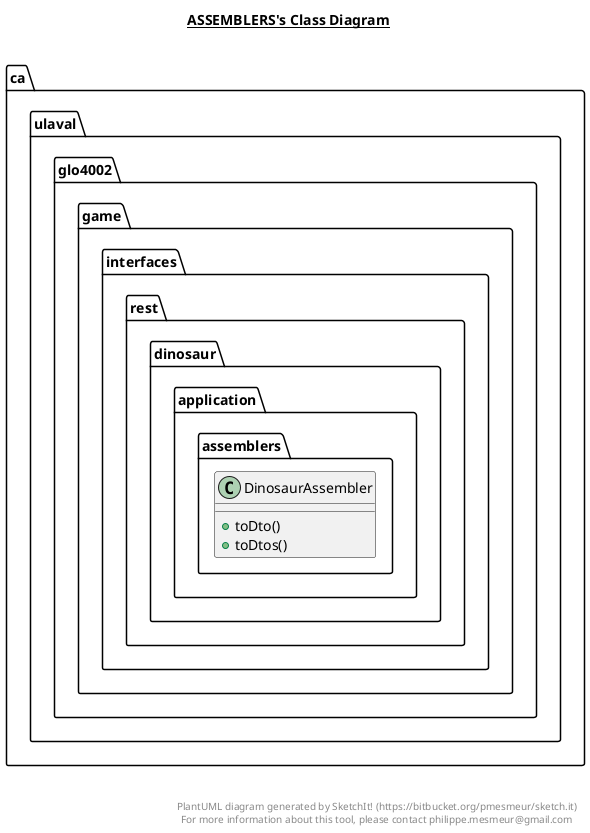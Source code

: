 @startuml

title __ASSEMBLERS's Class Diagram__\n

  namespace ca.ulaval.glo4002.game {
    namespace interfaces.rest {
      namespace dinosaur.application {
        namespace assemblers {
          class ca.ulaval.glo4002.game.interfaces.rest.dinosaur.application.assemblers.DinosaurAssembler {
              + toDto()
              + toDtos()
          }
        }
      }
    }
  }
  



right footer


PlantUML diagram generated by SketchIt! (https://bitbucket.org/pmesmeur/sketch.it)
For more information about this tool, please contact philippe.mesmeur@gmail.com
endfooter

@enduml
